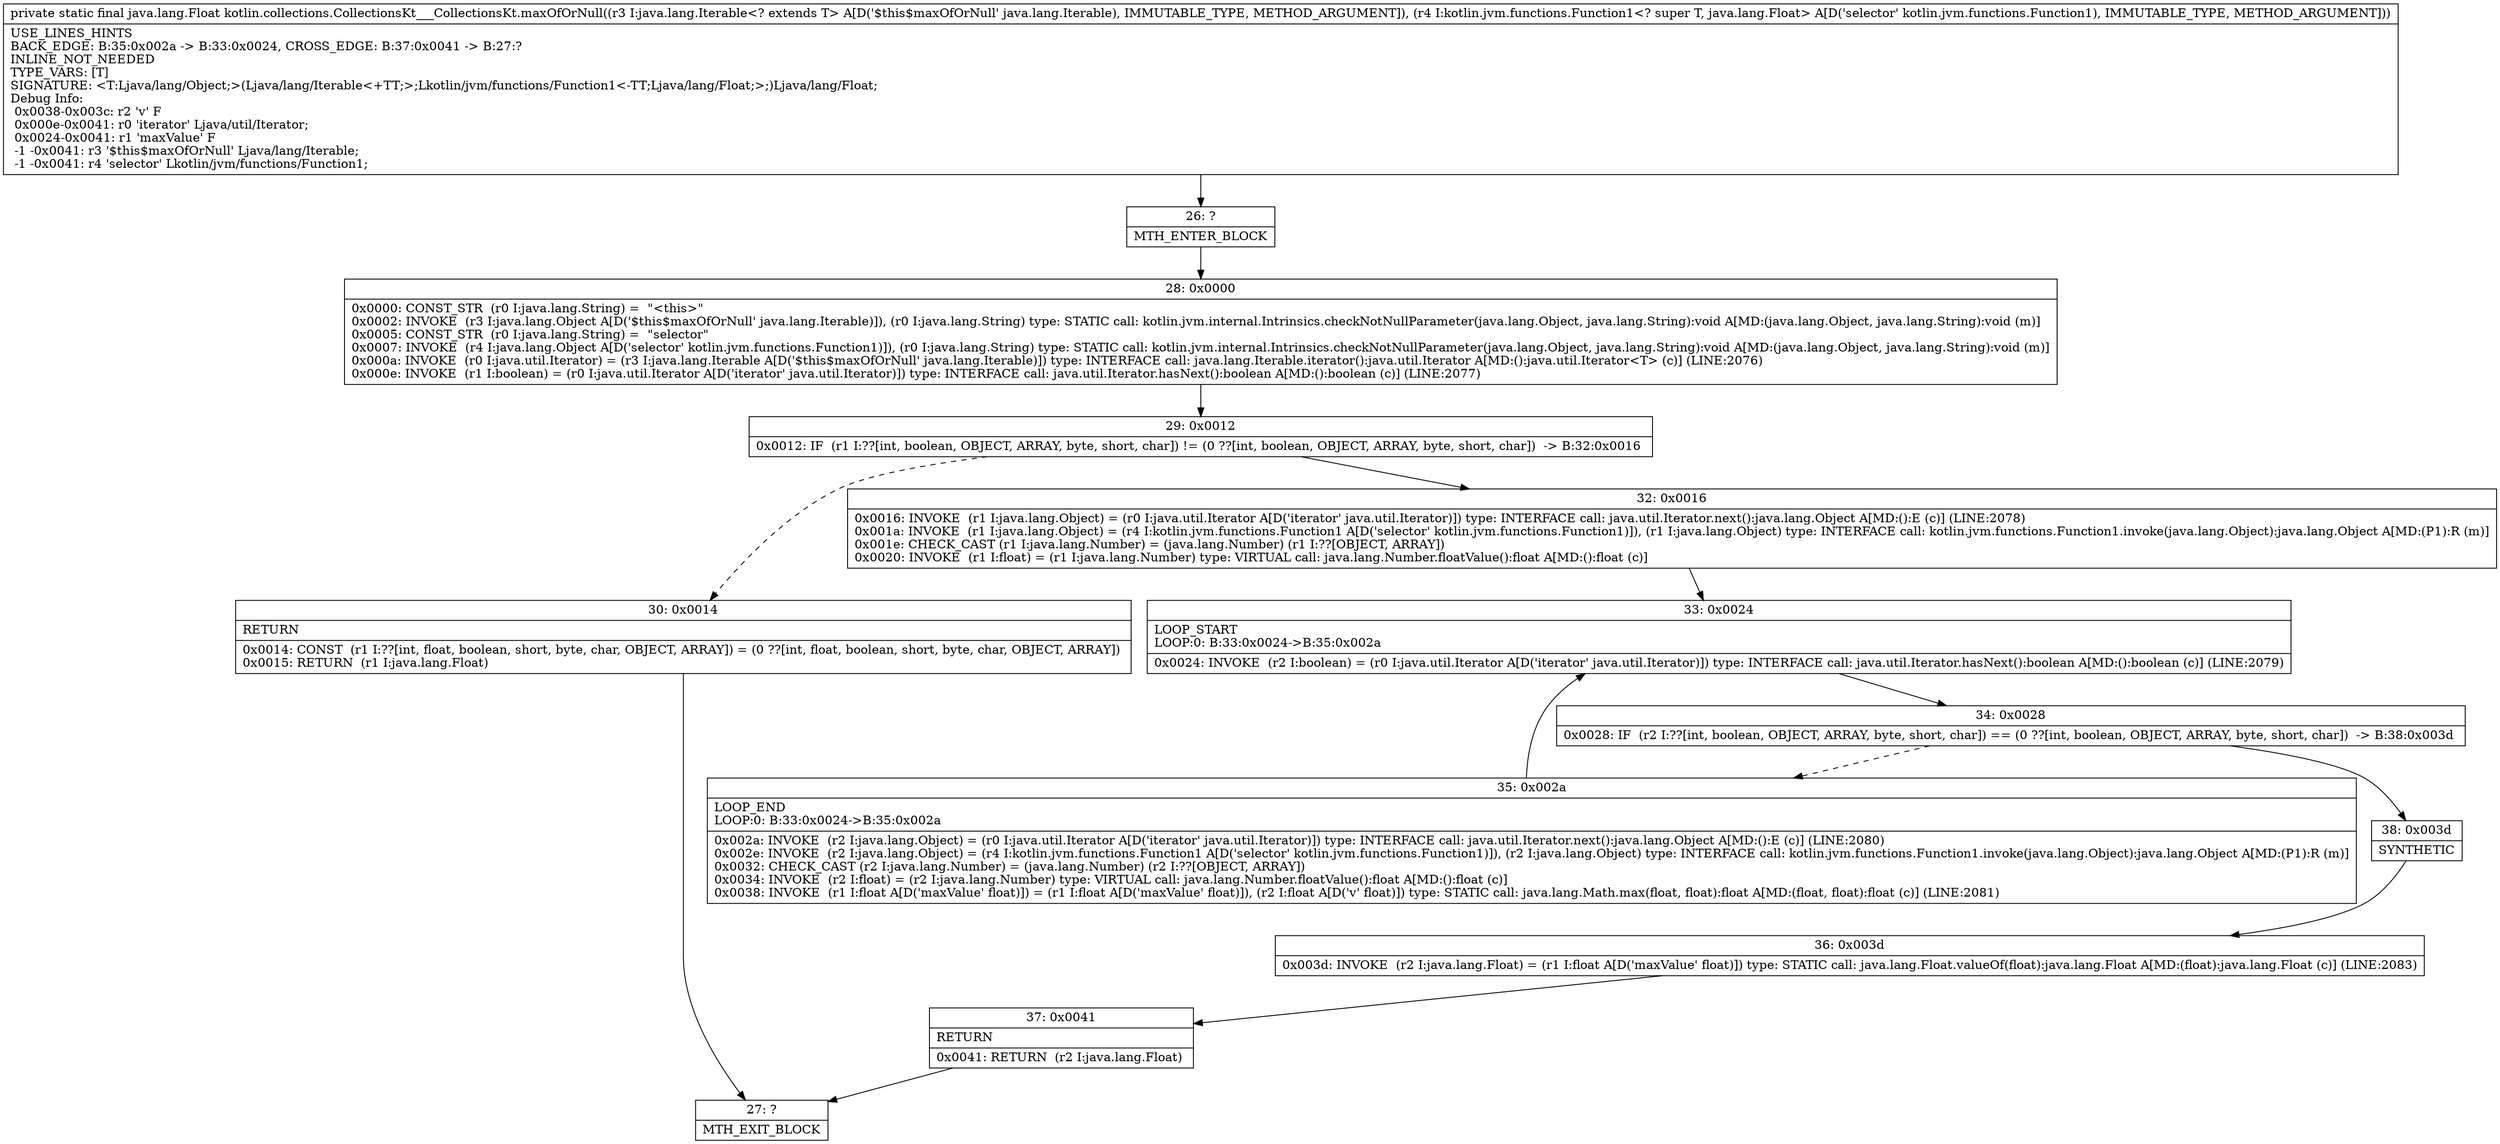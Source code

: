 digraph "CFG forkotlin.collections.CollectionsKt___CollectionsKt.maxOfOrNull(Ljava\/lang\/Iterable;Lkotlin\/jvm\/functions\/Function1;)Ljava\/lang\/Float;" {
Node_26 [shape=record,label="{26\:\ ?|MTH_ENTER_BLOCK\l}"];
Node_28 [shape=record,label="{28\:\ 0x0000|0x0000: CONST_STR  (r0 I:java.lang.String) =  \"\<this\>\" \l0x0002: INVOKE  (r3 I:java.lang.Object A[D('$this$maxOfOrNull' java.lang.Iterable)]), (r0 I:java.lang.String) type: STATIC call: kotlin.jvm.internal.Intrinsics.checkNotNullParameter(java.lang.Object, java.lang.String):void A[MD:(java.lang.Object, java.lang.String):void (m)]\l0x0005: CONST_STR  (r0 I:java.lang.String) =  \"selector\" \l0x0007: INVOKE  (r4 I:java.lang.Object A[D('selector' kotlin.jvm.functions.Function1)]), (r0 I:java.lang.String) type: STATIC call: kotlin.jvm.internal.Intrinsics.checkNotNullParameter(java.lang.Object, java.lang.String):void A[MD:(java.lang.Object, java.lang.String):void (m)]\l0x000a: INVOKE  (r0 I:java.util.Iterator) = (r3 I:java.lang.Iterable A[D('$this$maxOfOrNull' java.lang.Iterable)]) type: INTERFACE call: java.lang.Iterable.iterator():java.util.Iterator A[MD:():java.util.Iterator\<T\> (c)] (LINE:2076)\l0x000e: INVOKE  (r1 I:boolean) = (r0 I:java.util.Iterator A[D('iterator' java.util.Iterator)]) type: INTERFACE call: java.util.Iterator.hasNext():boolean A[MD:():boolean (c)] (LINE:2077)\l}"];
Node_29 [shape=record,label="{29\:\ 0x0012|0x0012: IF  (r1 I:??[int, boolean, OBJECT, ARRAY, byte, short, char]) != (0 ??[int, boolean, OBJECT, ARRAY, byte, short, char])  \-\> B:32:0x0016 \l}"];
Node_30 [shape=record,label="{30\:\ 0x0014|RETURN\l|0x0014: CONST  (r1 I:??[int, float, boolean, short, byte, char, OBJECT, ARRAY]) = (0 ??[int, float, boolean, short, byte, char, OBJECT, ARRAY]) \l0x0015: RETURN  (r1 I:java.lang.Float) \l}"];
Node_27 [shape=record,label="{27\:\ ?|MTH_EXIT_BLOCK\l}"];
Node_32 [shape=record,label="{32\:\ 0x0016|0x0016: INVOKE  (r1 I:java.lang.Object) = (r0 I:java.util.Iterator A[D('iterator' java.util.Iterator)]) type: INTERFACE call: java.util.Iterator.next():java.lang.Object A[MD:():E (c)] (LINE:2078)\l0x001a: INVOKE  (r1 I:java.lang.Object) = (r4 I:kotlin.jvm.functions.Function1 A[D('selector' kotlin.jvm.functions.Function1)]), (r1 I:java.lang.Object) type: INTERFACE call: kotlin.jvm.functions.Function1.invoke(java.lang.Object):java.lang.Object A[MD:(P1):R (m)]\l0x001e: CHECK_CAST (r1 I:java.lang.Number) = (java.lang.Number) (r1 I:??[OBJECT, ARRAY]) \l0x0020: INVOKE  (r1 I:float) = (r1 I:java.lang.Number) type: VIRTUAL call: java.lang.Number.floatValue():float A[MD:():float (c)]\l}"];
Node_33 [shape=record,label="{33\:\ 0x0024|LOOP_START\lLOOP:0: B:33:0x0024\-\>B:35:0x002a\l|0x0024: INVOKE  (r2 I:boolean) = (r0 I:java.util.Iterator A[D('iterator' java.util.Iterator)]) type: INTERFACE call: java.util.Iterator.hasNext():boolean A[MD:():boolean (c)] (LINE:2079)\l}"];
Node_34 [shape=record,label="{34\:\ 0x0028|0x0028: IF  (r2 I:??[int, boolean, OBJECT, ARRAY, byte, short, char]) == (0 ??[int, boolean, OBJECT, ARRAY, byte, short, char])  \-\> B:38:0x003d \l}"];
Node_35 [shape=record,label="{35\:\ 0x002a|LOOP_END\lLOOP:0: B:33:0x0024\-\>B:35:0x002a\l|0x002a: INVOKE  (r2 I:java.lang.Object) = (r0 I:java.util.Iterator A[D('iterator' java.util.Iterator)]) type: INTERFACE call: java.util.Iterator.next():java.lang.Object A[MD:():E (c)] (LINE:2080)\l0x002e: INVOKE  (r2 I:java.lang.Object) = (r4 I:kotlin.jvm.functions.Function1 A[D('selector' kotlin.jvm.functions.Function1)]), (r2 I:java.lang.Object) type: INTERFACE call: kotlin.jvm.functions.Function1.invoke(java.lang.Object):java.lang.Object A[MD:(P1):R (m)]\l0x0032: CHECK_CAST (r2 I:java.lang.Number) = (java.lang.Number) (r2 I:??[OBJECT, ARRAY]) \l0x0034: INVOKE  (r2 I:float) = (r2 I:java.lang.Number) type: VIRTUAL call: java.lang.Number.floatValue():float A[MD:():float (c)]\l0x0038: INVOKE  (r1 I:float A[D('maxValue' float)]) = (r1 I:float A[D('maxValue' float)]), (r2 I:float A[D('v' float)]) type: STATIC call: java.lang.Math.max(float, float):float A[MD:(float, float):float (c)] (LINE:2081)\l}"];
Node_38 [shape=record,label="{38\:\ 0x003d|SYNTHETIC\l}"];
Node_36 [shape=record,label="{36\:\ 0x003d|0x003d: INVOKE  (r2 I:java.lang.Float) = (r1 I:float A[D('maxValue' float)]) type: STATIC call: java.lang.Float.valueOf(float):java.lang.Float A[MD:(float):java.lang.Float (c)] (LINE:2083)\l}"];
Node_37 [shape=record,label="{37\:\ 0x0041|RETURN\l|0x0041: RETURN  (r2 I:java.lang.Float) \l}"];
MethodNode[shape=record,label="{private static final java.lang.Float kotlin.collections.CollectionsKt___CollectionsKt.maxOfOrNull((r3 I:java.lang.Iterable\<? extends T\> A[D('$this$maxOfOrNull' java.lang.Iterable), IMMUTABLE_TYPE, METHOD_ARGUMENT]), (r4 I:kotlin.jvm.functions.Function1\<? super T, java.lang.Float\> A[D('selector' kotlin.jvm.functions.Function1), IMMUTABLE_TYPE, METHOD_ARGUMENT]))  | USE_LINES_HINTS\lBACK_EDGE: B:35:0x002a \-\> B:33:0x0024, CROSS_EDGE: B:37:0x0041 \-\> B:27:?\lINLINE_NOT_NEEDED\lTYPE_VARS: [T]\lSIGNATURE: \<T:Ljava\/lang\/Object;\>(Ljava\/lang\/Iterable\<+TT;\>;Lkotlin\/jvm\/functions\/Function1\<\-TT;Ljava\/lang\/Float;\>;)Ljava\/lang\/Float;\lDebug Info:\l  0x0038\-0x003c: r2 'v' F\l  0x000e\-0x0041: r0 'iterator' Ljava\/util\/Iterator;\l  0x0024\-0x0041: r1 'maxValue' F\l  \-1 \-0x0041: r3 '$this$maxOfOrNull' Ljava\/lang\/Iterable;\l  \-1 \-0x0041: r4 'selector' Lkotlin\/jvm\/functions\/Function1;\l}"];
MethodNode -> Node_26;Node_26 -> Node_28;
Node_28 -> Node_29;
Node_29 -> Node_30[style=dashed];
Node_29 -> Node_32;
Node_30 -> Node_27;
Node_32 -> Node_33;
Node_33 -> Node_34;
Node_34 -> Node_35[style=dashed];
Node_34 -> Node_38;
Node_35 -> Node_33;
Node_38 -> Node_36;
Node_36 -> Node_37;
Node_37 -> Node_27;
}

